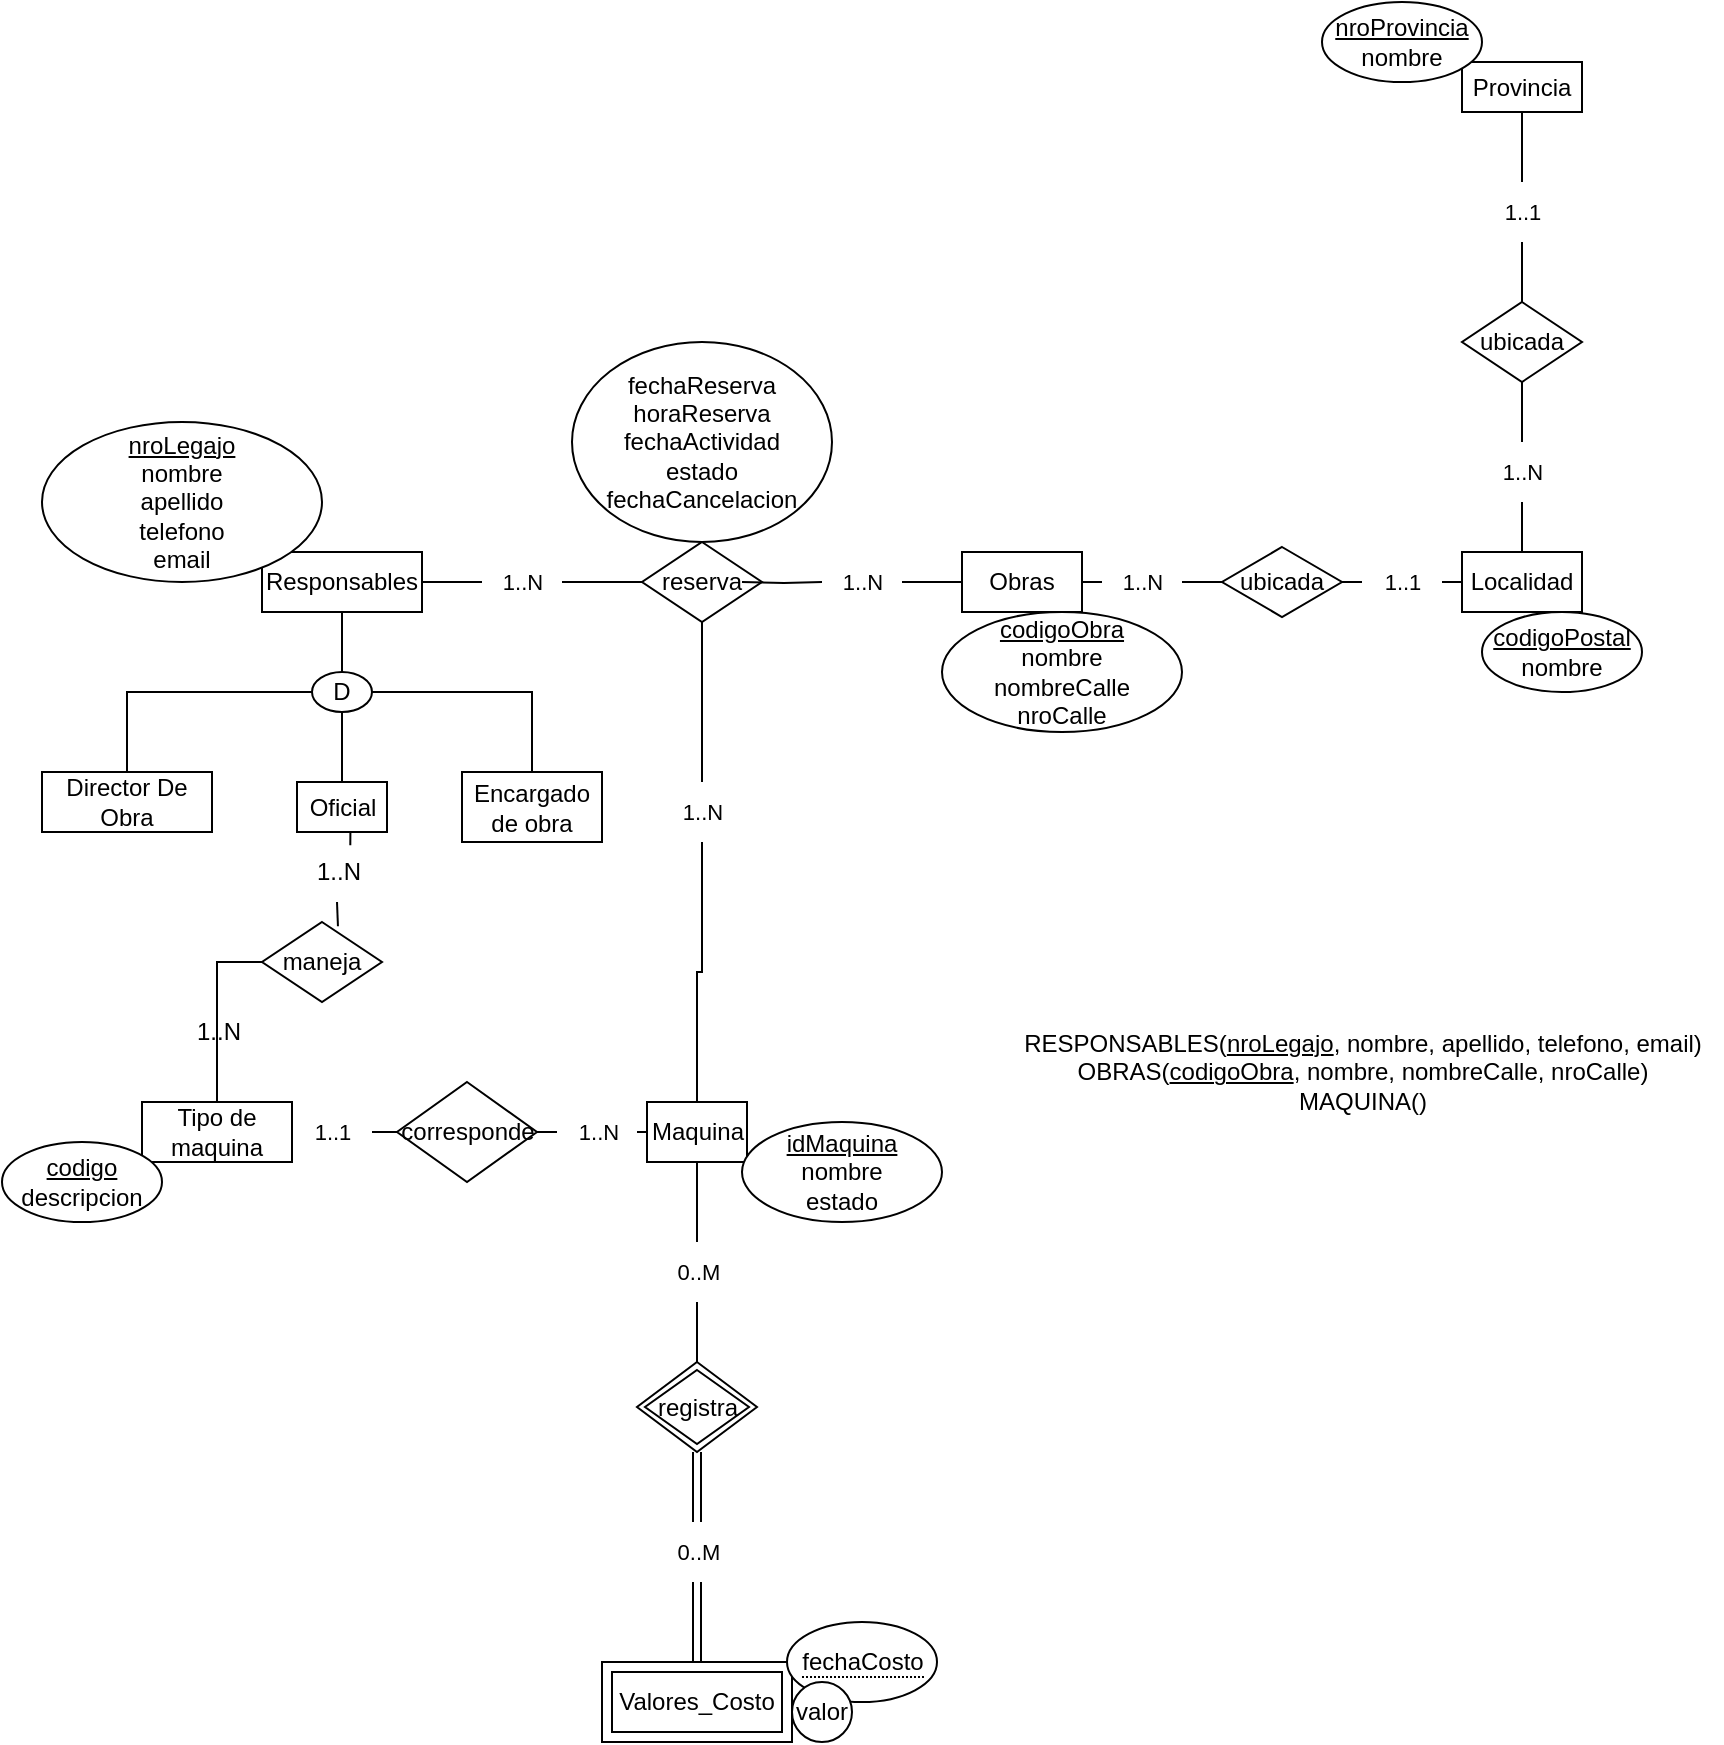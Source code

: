 <mxfile version="21.6.6" type="github">
  <diagram id="R2lEEEUBdFMjLlhIrx00" name="Page-1">
    <mxGraphModel dx="1050" dy="534" grid="1" gridSize="10" guides="1" tooltips="1" connect="1" arrows="1" fold="1" page="1" pageScale="1" pageWidth="850" pageHeight="1100" math="0" shadow="0" extFonts="Permanent Marker^https://fonts.googleapis.com/css?family=Permanent+Marker">
      <root>
        <mxCell id="0" />
        <mxCell id="1" parent="0" />
        <mxCell id="ZYWp0wBJN8ED1sJcuAn0-10" style="edgeStyle=orthogonalEdgeStyle;rounded=0;orthogonalLoop=1;jettySize=auto;html=1;exitX=1;exitY=0.5;exitDx=0;exitDy=0;entryX=0;entryY=0.5;entryDx=0;entryDy=0;endArrow=none;endFill=0;" parent="1" source="ZYWp0wBJN8ED1sJcuAn0-68" edge="1">
          <mxGeometry relative="1" as="geometry">
            <mxPoint x="350" y="370" as="targetPoint" />
          </mxGeometry>
        </mxCell>
        <mxCell id="ZYWp0wBJN8ED1sJcuAn0-14" style="edgeStyle=orthogonalEdgeStyle;rounded=0;orthogonalLoop=1;jettySize=auto;html=1;exitX=0.5;exitY=1;exitDx=0;exitDy=0;entryX=0.5;entryY=0;entryDx=0;entryDy=0;endArrow=none;endFill=0;" parent="1" source="ZYWp0wBJN8ED1sJcuAn0-6" target="ZYWp0wBJN8ED1sJcuAn0-13" edge="1">
          <mxGeometry relative="1" as="geometry" />
        </mxCell>
        <mxCell id="ZYWp0wBJN8ED1sJcuAn0-6" value="Responsables" style="whiteSpace=wrap;html=1;align=center;" parent="1" vertex="1">
          <mxGeometry x="160" y="355" width="80" height="30" as="geometry" />
        </mxCell>
        <mxCell id="ZYWp0wBJN8ED1sJcuAn0-11" style="edgeStyle=orthogonalEdgeStyle;rounded=0;orthogonalLoop=1;jettySize=auto;html=1;exitX=1;exitY=0.5;exitDx=0;exitDy=0;entryX=0;entryY=0.5;entryDx=0;entryDy=0;endArrow=none;endFill=0;" parent="1" source="ZYWp0wBJN8ED1sJcuAn0-69" edge="1">
          <mxGeometry relative="1" as="geometry">
            <mxPoint x="400" y="370" as="sourcePoint" />
            <mxPoint x="510" y="370" as="targetPoint" />
          </mxGeometry>
        </mxCell>
        <mxCell id="ZYWp0wBJN8ED1sJcuAn0-15" style="edgeStyle=orthogonalEdgeStyle;rounded=0;orthogonalLoop=1;jettySize=auto;html=1;exitX=0;exitY=0.5;exitDx=0;exitDy=0;endArrow=none;endFill=0;" parent="1" source="ZYWp0wBJN8ED1sJcuAn0-13" target="ZYWp0wBJN8ED1sJcuAn0-16" edge="1">
          <mxGeometry relative="1" as="geometry">
            <mxPoint x="130" y="455" as="targetPoint" />
          </mxGeometry>
        </mxCell>
        <mxCell id="ZYWp0wBJN8ED1sJcuAn0-17" style="edgeStyle=orthogonalEdgeStyle;rounded=0;orthogonalLoop=1;jettySize=auto;html=1;exitX=0.5;exitY=1;exitDx=0;exitDy=0;endArrow=none;endFill=0;" parent="1" source="ZYWp0wBJN8ED1sJcuAn0-13" target="ZYWp0wBJN8ED1sJcuAn0-18" edge="1">
          <mxGeometry relative="1" as="geometry">
            <mxPoint x="200" y="465" as="targetPoint" />
          </mxGeometry>
        </mxCell>
        <mxCell id="ZYWp0wBJN8ED1sJcuAn0-19" style="edgeStyle=orthogonalEdgeStyle;rounded=0;orthogonalLoop=1;jettySize=auto;html=1;exitX=1;exitY=0.5;exitDx=0;exitDy=0;endArrow=none;endFill=0;" parent="1" source="ZYWp0wBJN8ED1sJcuAn0-13" target="ZYWp0wBJN8ED1sJcuAn0-20" edge="1">
          <mxGeometry relative="1" as="geometry">
            <mxPoint x="310" y="455" as="targetPoint" />
          </mxGeometry>
        </mxCell>
        <mxCell id="ZYWp0wBJN8ED1sJcuAn0-13" value="D" style="ellipse;whiteSpace=wrap;html=1;" parent="1" vertex="1">
          <mxGeometry x="185" y="415" width="30" height="20" as="geometry" />
        </mxCell>
        <mxCell id="ZYWp0wBJN8ED1sJcuAn0-16" value="Director De Obra" style="whiteSpace=wrap;html=1;align=center;" parent="1" vertex="1">
          <mxGeometry x="50" y="465" width="85" height="30" as="geometry" />
        </mxCell>
        <mxCell id="ZYWp0wBJN8ED1sJcuAn0-18" value="Oficial" style="whiteSpace=wrap;html=1;align=center;" parent="1" vertex="1">
          <mxGeometry x="177.5" y="470" width="45" height="25" as="geometry" />
        </mxCell>
        <mxCell id="ZYWp0wBJN8ED1sJcuAn0-20" value="Encargado de obra" style="whiteSpace=wrap;html=1;align=center;" parent="1" vertex="1">
          <mxGeometry x="260" y="465" width="70" height="35" as="geometry" />
        </mxCell>
        <mxCell id="ZYWp0wBJN8ED1sJcuAn0-44" style="edgeStyle=orthogonalEdgeStyle;rounded=0;orthogonalLoop=1;jettySize=auto;html=1;exitX=0.5;exitY=1;exitDx=0;exitDy=0;entryX=0.5;entryY=0;entryDx=0;entryDy=0;endArrow=none;endFill=0;" parent="1" source="ZYWp0wBJN8ED1sJcuAn0-72" target="ZYWp0wBJN8ED1sJcuAn0-38" edge="1">
          <mxGeometry relative="1" as="geometry" />
        </mxCell>
        <mxCell id="ZYWp0wBJN8ED1sJcuAn0-32" value="reserva" style="shape=rhombus;perimeter=rhombusPerimeter;whiteSpace=wrap;html=1;align=center;" parent="1" vertex="1">
          <mxGeometry x="350" y="350" width="60" height="40" as="geometry" />
        </mxCell>
        <mxCell id="ZYWp0wBJN8ED1sJcuAn0-52" style="edgeStyle=none;rounded=0;orthogonalLoop=1;jettySize=auto;html=1;exitX=1;exitY=0.5;exitDx=0;exitDy=0;entryX=0;entryY=0.5;entryDx=0;entryDy=0;labelBackgroundColor=default;strokeColor=default;fontFamily=Helvetica;fontSize=11;fontColor=default;endArrow=none;endFill=0;" parent="1" source="ZYWp0wBJN8ED1sJcuAn0-60" target="ZYWp0wBJN8ED1sJcuAn0-42" edge="1">
          <mxGeometry relative="1" as="geometry" />
        </mxCell>
        <mxCell id="ZYWp0wBJN8ED1sJcuAn0-34" value="Obras" style="whiteSpace=wrap;html=1;align=center;" parent="1" vertex="1">
          <mxGeometry x="510" y="355" width="60" height="30" as="geometry" />
        </mxCell>
        <mxCell id="ZYWp0wBJN8ED1sJcuAn0-58" style="edgeStyle=none;shape=connector;rounded=0;orthogonalLoop=1;jettySize=auto;html=1;exitX=0.5;exitY=0;exitDx=0;exitDy=0;entryX=0.5;entryY=1;entryDx=0;entryDy=0;labelBackgroundColor=default;strokeColor=default;fontFamily=Helvetica;fontSize=11;fontColor=default;endArrow=none;endFill=0;" parent="1" source="ZYWp0wBJN8ED1sJcuAn0-64" target="ZYWp0wBJN8ED1sJcuAn0-37" edge="1">
          <mxGeometry relative="1" as="geometry" />
        </mxCell>
        <mxCell id="ZYWp0wBJN8ED1sJcuAn0-35" value="Localidad" style="whiteSpace=wrap;html=1;align=center;" parent="1" vertex="1">
          <mxGeometry x="760" y="355" width="60" height="30" as="geometry" />
        </mxCell>
        <mxCell id="ZYWp0wBJN8ED1sJcuAn0-36" value="Provincia" style="whiteSpace=wrap;html=1;align=center;" parent="1" vertex="1">
          <mxGeometry x="760" y="110" width="60" height="25" as="geometry" />
        </mxCell>
        <mxCell id="ZYWp0wBJN8ED1sJcuAn0-59" style="edgeStyle=none;shape=connector;rounded=0;orthogonalLoop=1;jettySize=auto;html=1;exitX=0.5;exitY=0;exitDx=0;exitDy=0;entryX=0.5;entryY=1;entryDx=0;entryDy=0;labelBackgroundColor=default;strokeColor=default;fontFamily=Helvetica;fontSize=11;fontColor=default;endArrow=none;endFill=0;" parent="1" source="ZYWp0wBJN8ED1sJcuAn0-66" target="ZYWp0wBJN8ED1sJcuAn0-36" edge="1">
          <mxGeometry relative="1" as="geometry" />
        </mxCell>
        <mxCell id="ZYWp0wBJN8ED1sJcuAn0-37" value="ubicada" style="shape=rhombus;perimeter=rhombusPerimeter;whiteSpace=wrap;html=1;align=center;" parent="1" vertex="1">
          <mxGeometry x="760" y="230" width="60" height="40" as="geometry" />
        </mxCell>
        <mxCell id="ZYWp0wBJN8ED1sJcuAn0-51" style="edgeStyle=none;rounded=0;orthogonalLoop=1;jettySize=auto;html=1;exitX=0.5;exitY=1;exitDx=0;exitDy=0;labelBackgroundColor=default;strokeColor=default;fontFamily=Helvetica;fontSize=11;fontColor=default;endArrow=none;endFill=0;" parent="1" source="ZYWp0wBJN8ED1sJcuAn0-74" target="ZYWp0wBJN8ED1sJcuAn0-46" edge="1">
          <mxGeometry relative="1" as="geometry" />
        </mxCell>
        <mxCell id="ZYWp0wBJN8ED1sJcuAn0-38" value="Maquina" style="whiteSpace=wrap;html=1;align=center;" parent="1" vertex="1">
          <mxGeometry x="352.5" y="630" width="50" height="30" as="geometry" />
        </mxCell>
        <mxCell id="ZYWp0wBJN8ED1sJcuAn0-48" style="edgeStyle=orthogonalEdgeStyle;rounded=0;orthogonalLoop=1;jettySize=auto;html=1;exitX=1;exitY=0.5;exitDx=0;exitDy=0;entryX=0;entryY=0.5;entryDx=0;entryDy=0;endArrow=none;endFill=0;" parent="1" source="ZYWp0wBJN8ED1sJcuAn0-78" target="ZYWp0wBJN8ED1sJcuAn0-45" edge="1">
          <mxGeometry relative="1" as="geometry" />
        </mxCell>
        <mxCell id="ZYWp0wBJN8ED1sJcuAn0-39" value="Tipo de maquina" style="whiteSpace=wrap;html=1;align=center;" parent="1" vertex="1">
          <mxGeometry x="100" y="630" width="75" height="30" as="geometry" />
        </mxCell>
        <mxCell id="ZYWp0wBJN8ED1sJcuAn0-41" value="Valores_Costo" style="shape=ext;margin=3;double=1;whiteSpace=wrap;html=1;align=center;" parent="1" vertex="1">
          <mxGeometry x="330" y="910" width="95" height="40" as="geometry" />
        </mxCell>
        <mxCell id="ZYWp0wBJN8ED1sJcuAn0-57" style="edgeStyle=none;shape=connector;rounded=0;orthogonalLoop=1;jettySize=auto;html=1;exitX=1;exitY=0.5;exitDx=0;exitDy=0;entryX=0;entryY=0.5;entryDx=0;entryDy=0;labelBackgroundColor=default;strokeColor=default;fontFamily=Helvetica;fontSize=11;fontColor=default;endArrow=none;endFill=0;" parent="1" source="ZYWp0wBJN8ED1sJcuAn0-62" target="ZYWp0wBJN8ED1sJcuAn0-35" edge="1">
          <mxGeometry relative="1" as="geometry" />
        </mxCell>
        <mxCell id="ZYWp0wBJN8ED1sJcuAn0-42" value="ubicada" style="shape=rhombus;perimeter=rhombusPerimeter;whiteSpace=wrap;html=1;align=center;" parent="1" vertex="1">
          <mxGeometry x="640" y="352.5" width="60" height="35" as="geometry" />
        </mxCell>
        <mxCell id="ZYWp0wBJN8ED1sJcuAn0-49" style="edgeStyle=orthogonalEdgeStyle;rounded=0;orthogonalLoop=1;jettySize=auto;html=1;exitX=1;exitY=0.5;exitDx=0;exitDy=0;entryX=0;entryY=0.5;entryDx=0;entryDy=0;endArrow=none;endFill=0;" parent="1" source="ZYWp0wBJN8ED1sJcuAn0-79" target="ZYWp0wBJN8ED1sJcuAn0-38" edge="1">
          <mxGeometry relative="1" as="geometry" />
        </mxCell>
        <mxCell id="ZYWp0wBJN8ED1sJcuAn0-45" value="corresponde" style="shape=rhombus;perimeter=rhombusPerimeter;whiteSpace=wrap;html=1;align=center;" parent="1" vertex="1">
          <mxGeometry x="227.5" y="620" width="70" height="50" as="geometry" />
        </mxCell>
        <mxCell id="ZYWp0wBJN8ED1sJcuAn0-46" value="registra" style="shape=rhombus;double=1;perimeter=rhombusPerimeter;whiteSpace=wrap;html=1;align=center;" parent="1" vertex="1">
          <mxGeometry x="347.5" y="760" width="60" height="45" as="geometry" />
        </mxCell>
        <mxCell id="ZYWp0wBJN8ED1sJcuAn0-50" value="" style="shape=link;html=1;rounded=0;exitX=0.5;exitY=0;exitDx=0;exitDy=0;entryX=0.5;entryY=1;entryDx=0;entryDy=0;" parent="1" source="ZYWp0wBJN8ED1sJcuAn0-76" target="ZYWp0wBJN8ED1sJcuAn0-46" edge="1">
          <mxGeometry width="100" relative="1" as="geometry">
            <mxPoint x="367.5" y="800" as="sourcePoint" />
            <mxPoint x="467.5" y="800" as="targetPoint" />
            <Array as="points" />
          </mxGeometry>
        </mxCell>
        <mxCell id="ZYWp0wBJN8ED1sJcuAn0-61" value="" style="edgeStyle=none;rounded=0;orthogonalLoop=1;jettySize=auto;html=1;exitX=1;exitY=0.5;exitDx=0;exitDy=0;entryX=0;entryY=0.5;entryDx=0;entryDy=0;labelBackgroundColor=default;strokeColor=default;fontFamily=Helvetica;fontSize=11;fontColor=default;endArrow=none;endFill=0;" parent="1" source="ZYWp0wBJN8ED1sJcuAn0-34" target="ZYWp0wBJN8ED1sJcuAn0-60" edge="1">
          <mxGeometry relative="1" as="geometry">
            <mxPoint x="570" y="370" as="sourcePoint" />
            <mxPoint x="640" y="370" as="targetPoint" />
          </mxGeometry>
        </mxCell>
        <mxCell id="ZYWp0wBJN8ED1sJcuAn0-60" value="1..N" style="text;html=1;align=center;verticalAlign=middle;resizable=0;points=[];autosize=1;strokeColor=none;fillColor=none;fontSize=11;fontFamily=Helvetica;fontColor=default;" parent="1" vertex="1">
          <mxGeometry x="580" y="355" width="40" height="30" as="geometry" />
        </mxCell>
        <mxCell id="ZYWp0wBJN8ED1sJcuAn0-63" value="" style="edgeStyle=none;shape=connector;rounded=0;orthogonalLoop=1;jettySize=auto;html=1;exitX=1;exitY=0.5;exitDx=0;exitDy=0;entryX=0;entryY=0.5;entryDx=0;entryDy=0;labelBackgroundColor=default;strokeColor=default;fontFamily=Helvetica;fontSize=11;fontColor=default;endArrow=none;endFill=0;" parent="1" source="ZYWp0wBJN8ED1sJcuAn0-42" target="ZYWp0wBJN8ED1sJcuAn0-62" edge="1">
          <mxGeometry relative="1" as="geometry">
            <mxPoint x="700" y="370" as="sourcePoint" />
            <mxPoint x="760" y="370" as="targetPoint" />
          </mxGeometry>
        </mxCell>
        <mxCell id="ZYWp0wBJN8ED1sJcuAn0-62" value="1..1" style="text;html=1;align=center;verticalAlign=middle;resizable=0;points=[];autosize=1;strokeColor=none;fillColor=none;fontSize=11;fontFamily=Helvetica;fontColor=default;" parent="1" vertex="1">
          <mxGeometry x="710" y="355" width="40" height="30" as="geometry" />
        </mxCell>
        <mxCell id="ZYWp0wBJN8ED1sJcuAn0-65" value="" style="edgeStyle=none;shape=connector;rounded=0;orthogonalLoop=1;jettySize=auto;html=1;exitX=0.5;exitY=0;exitDx=0;exitDy=0;entryX=0.5;entryY=1;entryDx=0;entryDy=0;labelBackgroundColor=default;strokeColor=default;fontFamily=Helvetica;fontSize=11;fontColor=default;endArrow=none;endFill=0;" parent="1" source="ZYWp0wBJN8ED1sJcuAn0-35" target="ZYWp0wBJN8ED1sJcuAn0-64" edge="1">
          <mxGeometry relative="1" as="geometry">
            <mxPoint x="790" y="355" as="sourcePoint" />
            <mxPoint x="790" y="270" as="targetPoint" />
          </mxGeometry>
        </mxCell>
        <mxCell id="ZYWp0wBJN8ED1sJcuAn0-64" value="1..N" style="text;html=1;align=center;verticalAlign=middle;resizable=0;points=[];autosize=1;strokeColor=none;fillColor=none;fontSize=11;fontFamily=Helvetica;fontColor=default;" parent="1" vertex="1">
          <mxGeometry x="770" y="300" width="40" height="30" as="geometry" />
        </mxCell>
        <mxCell id="ZYWp0wBJN8ED1sJcuAn0-67" value="" style="edgeStyle=none;shape=connector;rounded=0;orthogonalLoop=1;jettySize=auto;html=1;exitX=0.5;exitY=0;exitDx=0;exitDy=0;entryX=0.5;entryY=1;entryDx=0;entryDy=0;labelBackgroundColor=default;strokeColor=default;fontFamily=Helvetica;fontSize=11;fontColor=default;endArrow=none;endFill=0;" parent="1" source="ZYWp0wBJN8ED1sJcuAn0-37" target="ZYWp0wBJN8ED1sJcuAn0-66" edge="1">
          <mxGeometry relative="1" as="geometry">
            <mxPoint x="790" y="230" as="sourcePoint" />
            <mxPoint x="790" y="135" as="targetPoint" />
          </mxGeometry>
        </mxCell>
        <mxCell id="ZYWp0wBJN8ED1sJcuAn0-66" value="1..1" style="text;html=1;align=center;verticalAlign=middle;resizable=0;points=[];autosize=1;strokeColor=none;fillColor=none;fontSize=11;fontFamily=Helvetica;fontColor=default;" parent="1" vertex="1">
          <mxGeometry x="770" y="170" width="40" height="30" as="geometry" />
        </mxCell>
        <mxCell id="ZYWp0wBJN8ED1sJcuAn0-70" value="" style="edgeStyle=orthogonalEdgeStyle;rounded=0;orthogonalLoop=1;jettySize=auto;html=1;exitX=1;exitY=0.5;exitDx=0;exitDy=0;entryX=0;entryY=0.5;entryDx=0;entryDy=0;endArrow=none;endFill=0;" parent="1" target="ZYWp0wBJN8ED1sJcuAn0-69" edge="1">
          <mxGeometry relative="1" as="geometry">
            <mxPoint x="400" y="370" as="sourcePoint" />
            <mxPoint x="510" y="370" as="targetPoint" />
          </mxGeometry>
        </mxCell>
        <mxCell id="ZYWp0wBJN8ED1sJcuAn0-69" value="1..N" style="text;html=1;align=center;verticalAlign=middle;resizable=0;points=[];autosize=1;strokeColor=none;fillColor=none;fontSize=11;fontFamily=Helvetica;fontColor=default;" parent="1" vertex="1">
          <mxGeometry x="440" y="355" width="40" height="30" as="geometry" />
        </mxCell>
        <mxCell id="ZYWp0wBJN8ED1sJcuAn0-71" value="" style="edgeStyle=orthogonalEdgeStyle;rounded=0;orthogonalLoop=1;jettySize=auto;html=1;exitX=1;exitY=0.5;exitDx=0;exitDy=0;entryX=0;entryY=0.5;entryDx=0;entryDy=0;endArrow=none;endFill=0;" parent="1" source="ZYWp0wBJN8ED1sJcuAn0-6" target="ZYWp0wBJN8ED1sJcuAn0-68" edge="1">
          <mxGeometry relative="1" as="geometry">
            <mxPoint x="240" y="370" as="sourcePoint" />
            <mxPoint x="350" y="370" as="targetPoint" />
          </mxGeometry>
        </mxCell>
        <mxCell id="ZYWp0wBJN8ED1sJcuAn0-68" value="1..N" style="text;html=1;align=center;verticalAlign=middle;resizable=0;points=[];autosize=1;strokeColor=none;fillColor=none;fontSize=11;fontFamily=Helvetica;fontColor=default;" parent="1" vertex="1">
          <mxGeometry x="270" y="355" width="40" height="30" as="geometry" />
        </mxCell>
        <mxCell id="ZYWp0wBJN8ED1sJcuAn0-73" value="" style="edgeStyle=orthogonalEdgeStyle;rounded=0;orthogonalLoop=1;jettySize=auto;html=1;exitX=0.5;exitY=1;exitDx=0;exitDy=0;entryX=0.5;entryY=0;entryDx=0;entryDy=0;endArrow=none;endFill=0;" parent="1" source="ZYWp0wBJN8ED1sJcuAn0-32" target="ZYWp0wBJN8ED1sJcuAn0-72" edge="1">
          <mxGeometry relative="1" as="geometry">
            <mxPoint x="380" y="390" as="sourcePoint" />
            <mxPoint x="380" y="570" as="targetPoint" />
          </mxGeometry>
        </mxCell>
        <mxCell id="ZYWp0wBJN8ED1sJcuAn0-72" value="1..N" style="text;html=1;align=center;verticalAlign=middle;resizable=0;points=[];autosize=1;strokeColor=none;fillColor=none;fontSize=11;fontFamily=Helvetica;fontColor=default;" parent="1" vertex="1">
          <mxGeometry x="360" y="470" width="40" height="30" as="geometry" />
        </mxCell>
        <mxCell id="ZYWp0wBJN8ED1sJcuAn0-75" value="" style="edgeStyle=none;rounded=0;orthogonalLoop=1;jettySize=auto;html=1;exitX=0.5;exitY=1;exitDx=0;exitDy=0;labelBackgroundColor=default;strokeColor=default;fontFamily=Helvetica;fontSize=11;fontColor=default;endArrow=none;endFill=0;" parent="1" source="ZYWp0wBJN8ED1sJcuAn0-38" target="ZYWp0wBJN8ED1sJcuAn0-74" edge="1">
          <mxGeometry relative="1" as="geometry">
            <mxPoint x="377.5" y="660" as="sourcePoint" />
            <mxPoint x="377.5" y="760" as="targetPoint" />
          </mxGeometry>
        </mxCell>
        <mxCell id="ZYWp0wBJN8ED1sJcuAn0-74" value="0..M" style="text;html=1;align=center;verticalAlign=middle;resizable=0;points=[];autosize=1;strokeColor=none;fillColor=none;fontSize=11;fontFamily=Helvetica;fontColor=default;" parent="1" vertex="1">
          <mxGeometry x="357.5" y="700" width="40" height="30" as="geometry" />
        </mxCell>
        <mxCell id="ZYWp0wBJN8ED1sJcuAn0-77" value="" style="shape=link;html=1;rounded=0;exitX=0.5;exitY=0;exitDx=0;exitDy=0;entryX=0.5;entryY=1;entryDx=0;entryDy=0;" parent="1" source="ZYWp0wBJN8ED1sJcuAn0-41" target="ZYWp0wBJN8ED1sJcuAn0-76" edge="1">
          <mxGeometry width="100" relative="1" as="geometry">
            <mxPoint x="377.5" y="910" as="sourcePoint" />
            <mxPoint x="377.5" y="805" as="targetPoint" />
            <Array as="points" />
          </mxGeometry>
        </mxCell>
        <mxCell id="ZYWp0wBJN8ED1sJcuAn0-76" value="0..M" style="text;html=1;align=center;verticalAlign=middle;resizable=0;points=[];autosize=1;strokeColor=none;fillColor=none;fontSize=11;fontFamily=Helvetica;fontColor=default;" parent="1" vertex="1">
          <mxGeometry x="357.5" y="840" width="40" height="30" as="geometry" />
        </mxCell>
        <mxCell id="ZYWp0wBJN8ED1sJcuAn0-80" value="" style="edgeStyle=orthogonalEdgeStyle;rounded=0;orthogonalLoop=1;jettySize=auto;html=1;exitX=1;exitY=0.5;exitDx=0;exitDy=0;entryX=0;entryY=0.5;entryDx=0;entryDy=0;endArrow=none;endFill=0;" parent="1" source="ZYWp0wBJN8ED1sJcuAn0-39" target="ZYWp0wBJN8ED1sJcuAn0-78" edge="1">
          <mxGeometry relative="1" as="geometry">
            <mxPoint x="175.5" y="645" as="sourcePoint" />
            <mxPoint x="227.5" y="645" as="targetPoint" />
          </mxGeometry>
        </mxCell>
        <mxCell id="ZYWp0wBJN8ED1sJcuAn0-78" value="1..1" style="text;html=1;align=center;verticalAlign=middle;resizable=0;points=[];autosize=1;strokeColor=none;fillColor=none;fontSize=11;fontFamily=Helvetica;fontColor=default;" parent="1" vertex="1">
          <mxGeometry x="175" y="630" width="40" height="30" as="geometry" />
        </mxCell>
        <mxCell id="ZYWp0wBJN8ED1sJcuAn0-81" value="" style="edgeStyle=orthogonalEdgeStyle;rounded=0;orthogonalLoop=1;jettySize=auto;html=1;exitX=1;exitY=0.5;exitDx=0;exitDy=0;entryX=0;entryY=0.5;entryDx=0;entryDy=0;endArrow=none;endFill=0;" parent="1" source="ZYWp0wBJN8ED1sJcuAn0-45" target="ZYWp0wBJN8ED1sJcuAn0-79" edge="1">
          <mxGeometry relative="1" as="geometry">
            <mxPoint x="297.5" y="645" as="sourcePoint" />
            <mxPoint x="352.5" y="645" as="targetPoint" />
          </mxGeometry>
        </mxCell>
        <mxCell id="ZYWp0wBJN8ED1sJcuAn0-79" value="1..N" style="text;html=1;align=center;verticalAlign=middle;resizable=0;points=[];autosize=1;strokeColor=none;fillColor=none;fontSize=11;fontFamily=Helvetica;fontColor=default;" parent="1" vertex="1">
          <mxGeometry x="307.5" y="630" width="40" height="30" as="geometry" />
        </mxCell>
        <mxCell id="irNgNpTaLvlHurvw8-oY-2" value="" style="edgeStyle=orthogonalEdgeStyle;rounded=0;orthogonalLoop=1;jettySize=auto;html=1;exitX=0.5;exitY=1;exitDx=0;exitDy=0;entryX=0.633;entryY=0.053;entryDx=0;entryDy=0;entryPerimeter=0;endArrow=none;endFill=0;" edge="1" parent="1" source="irNgNpTaLvlHurvw8-oY-12" target="irNgNpTaLvlHurvw8-oY-1">
          <mxGeometry relative="1" as="geometry">
            <mxPoint x="200" y="495" as="sourcePoint" />
            <mxPoint x="147" y="632" as="targetPoint" />
            <Array as="points" />
          </mxGeometry>
        </mxCell>
        <mxCell id="irNgNpTaLvlHurvw8-oY-3" style="edgeStyle=orthogonalEdgeStyle;rounded=0;orthogonalLoop=1;jettySize=auto;html=1;exitX=0;exitY=0.5;exitDx=0;exitDy=0;endArrow=none;endFill=0;" edge="1" parent="1" source="irNgNpTaLvlHurvw8-oY-1" target="ZYWp0wBJN8ED1sJcuAn0-39">
          <mxGeometry relative="1" as="geometry" />
        </mxCell>
        <mxCell id="irNgNpTaLvlHurvw8-oY-1" value="maneja" style="shape=rhombus;perimeter=rhombusPerimeter;whiteSpace=wrap;html=1;align=center;" vertex="1" parent="1">
          <mxGeometry x="160" y="540" width="60" height="40" as="geometry" />
        </mxCell>
        <mxCell id="irNgNpTaLvlHurvw8-oY-4" value="&lt;u&gt;idMaquina&lt;/u&gt;&lt;br&gt;nombre&lt;br&gt;estado" style="ellipse;whiteSpace=wrap;html=1;align=center;" vertex="1" parent="1">
          <mxGeometry x="400" y="640" width="100" height="50" as="geometry" />
        </mxCell>
        <mxCell id="irNgNpTaLvlHurvw8-oY-5" value="&lt;u&gt;codigo&lt;/u&gt;&lt;br&gt;descripcion" style="ellipse;whiteSpace=wrap;html=1;align=center;" vertex="1" parent="1">
          <mxGeometry x="30" y="650" width="80" height="40" as="geometry" />
        </mxCell>
        <mxCell id="irNgNpTaLvlHurvw8-oY-6" value="&lt;u&gt;nroLegajo&lt;/u&gt;&lt;br&gt;nombre&lt;br&gt;apellido&lt;br&gt;telefono&lt;br&gt;email" style="ellipse;whiteSpace=wrap;html=1;align=center;" vertex="1" parent="1">
          <mxGeometry x="50" y="290" width="140" height="80" as="geometry" />
        </mxCell>
        <mxCell id="irNgNpTaLvlHurvw8-oY-7" value="&lt;u&gt;codigoObra&lt;/u&gt;&lt;br&gt;nombre&lt;br&gt;nombreCalle&lt;br&gt;nroCalle" style="ellipse;whiteSpace=wrap;html=1;align=center;" vertex="1" parent="1">
          <mxGeometry x="500" y="385" width="120" height="60" as="geometry" />
        </mxCell>
        <mxCell id="irNgNpTaLvlHurvw8-oY-8" value="&lt;u&gt;codigoPostal&lt;/u&gt;&lt;br&gt;nombre" style="ellipse;whiteSpace=wrap;html=1;align=center;" vertex="1" parent="1">
          <mxGeometry x="770" y="385" width="80" height="40" as="geometry" />
        </mxCell>
        <mxCell id="irNgNpTaLvlHurvw8-oY-10" value="&lt;u&gt;nroProvincia&lt;/u&gt;&lt;br&gt;nombre" style="ellipse;whiteSpace=wrap;html=1;align=center;" vertex="1" parent="1">
          <mxGeometry x="690" y="80" width="80" height="40" as="geometry" />
        </mxCell>
        <mxCell id="irNgNpTaLvlHurvw8-oY-11" value="fechaReserva&lt;br&gt;horaReserva&lt;br&gt;fechaActividad&lt;br&gt;estado&lt;br&gt;fechaCancelacion" style="ellipse;whiteSpace=wrap;html=1;align=center;" vertex="1" parent="1">
          <mxGeometry x="315" y="250" width="130" height="100" as="geometry" />
        </mxCell>
        <mxCell id="irNgNpTaLvlHurvw8-oY-13" value="" style="edgeStyle=orthogonalEdgeStyle;rounded=0;orthogonalLoop=1;jettySize=auto;html=1;exitX=0.5;exitY=1;exitDx=0;exitDy=0;entryX=0.633;entryY=0.053;entryDx=0;entryDy=0;entryPerimeter=0;endArrow=none;endFill=0;" edge="1" parent="1" source="ZYWp0wBJN8ED1sJcuAn0-18" target="irNgNpTaLvlHurvw8-oY-12">
          <mxGeometry relative="1" as="geometry">
            <mxPoint x="200" y="495" as="sourcePoint" />
            <mxPoint x="198" y="542" as="targetPoint" />
            <Array as="points" />
          </mxGeometry>
        </mxCell>
        <mxCell id="irNgNpTaLvlHurvw8-oY-12" value="1..N" style="text;html=1;align=center;verticalAlign=middle;resizable=0;points=[];autosize=1;strokeColor=none;fillColor=none;" vertex="1" parent="1">
          <mxGeometry x="172.5" y="500" width="50" height="30" as="geometry" />
        </mxCell>
        <mxCell id="irNgNpTaLvlHurvw8-oY-14" value="1..N" style="text;html=1;align=center;verticalAlign=middle;resizable=0;points=[];autosize=1;strokeColor=none;fillColor=none;" vertex="1" parent="1">
          <mxGeometry x="112.5" y="580" width="50" height="30" as="geometry" />
        </mxCell>
        <mxCell id="irNgNpTaLvlHurvw8-oY-16" value="&lt;span style=&quot;border-bottom: 1px dotted&quot;&gt;fechaCosto&lt;/span&gt;" style="ellipse;whiteSpace=wrap;html=1;align=center;" vertex="1" parent="1">
          <mxGeometry x="422.5" y="890" width="75" height="40" as="geometry" />
        </mxCell>
        <mxCell id="irNgNpTaLvlHurvw8-oY-17" value="valor" style="ellipse;whiteSpace=wrap;html=1;align=center;" vertex="1" parent="1">
          <mxGeometry x="425" y="920" width="30" height="30" as="geometry" />
        </mxCell>
        <mxCell id="irNgNpTaLvlHurvw8-oY-19" value="RESPONSABLES(&lt;u&gt;nroLegajo&lt;/u&gt;, nombre, apellido, telefono, email)&lt;br&gt;OBRAS(&lt;u&gt;codigoObra&lt;/u&gt;, nombre, nombreCalle, nroCalle)&lt;br&gt;MAQUINA()" style="text;html=1;align=center;verticalAlign=middle;resizable=0;points=[];autosize=1;strokeColor=none;fillColor=none;" vertex="1" parent="1">
          <mxGeometry x="530" y="585" width="360" height="60" as="geometry" />
        </mxCell>
      </root>
    </mxGraphModel>
  </diagram>
</mxfile>
